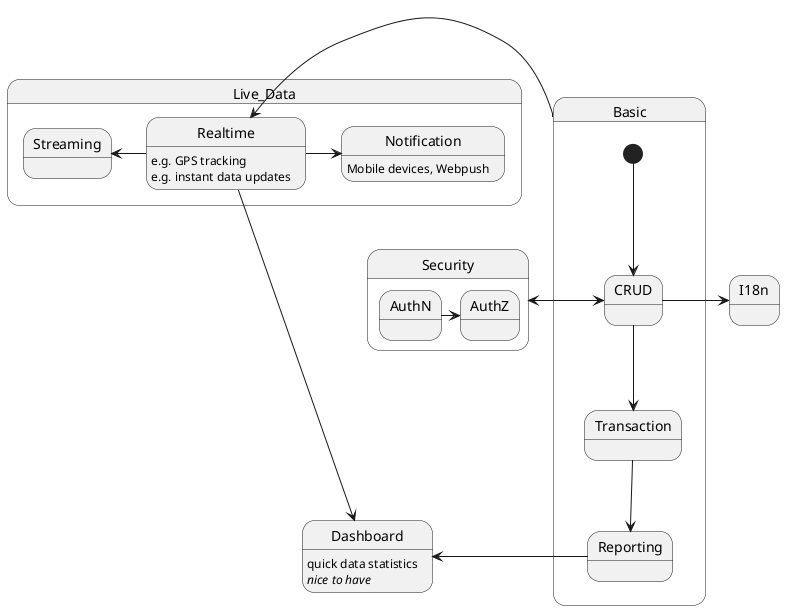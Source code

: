 @startuml

' hide empty description

state Security {
    AuthN -> AuthZ
}

state Basic {
    [*] --> CRUD
    CRUD -down-> Transaction
    Transaction -down-> Reporting
}

state Live_Data {
    Realtime -> Notification
    Realtime -left-> Streaming
}

Security -> CRUD
CRUD -> Security

CRUD -> I18n

Basic -> Realtime

Reporting -> Dashboard
Realtime -> Dashboard

' problem descriptions

Realtime : e.g. GPS tracking
Realtime : e.g. instant data updates

Notification : Mobile devices, Webpush

Dashboard : quick data statistics
Dashboard : <i>nice to have</i>

@enduml